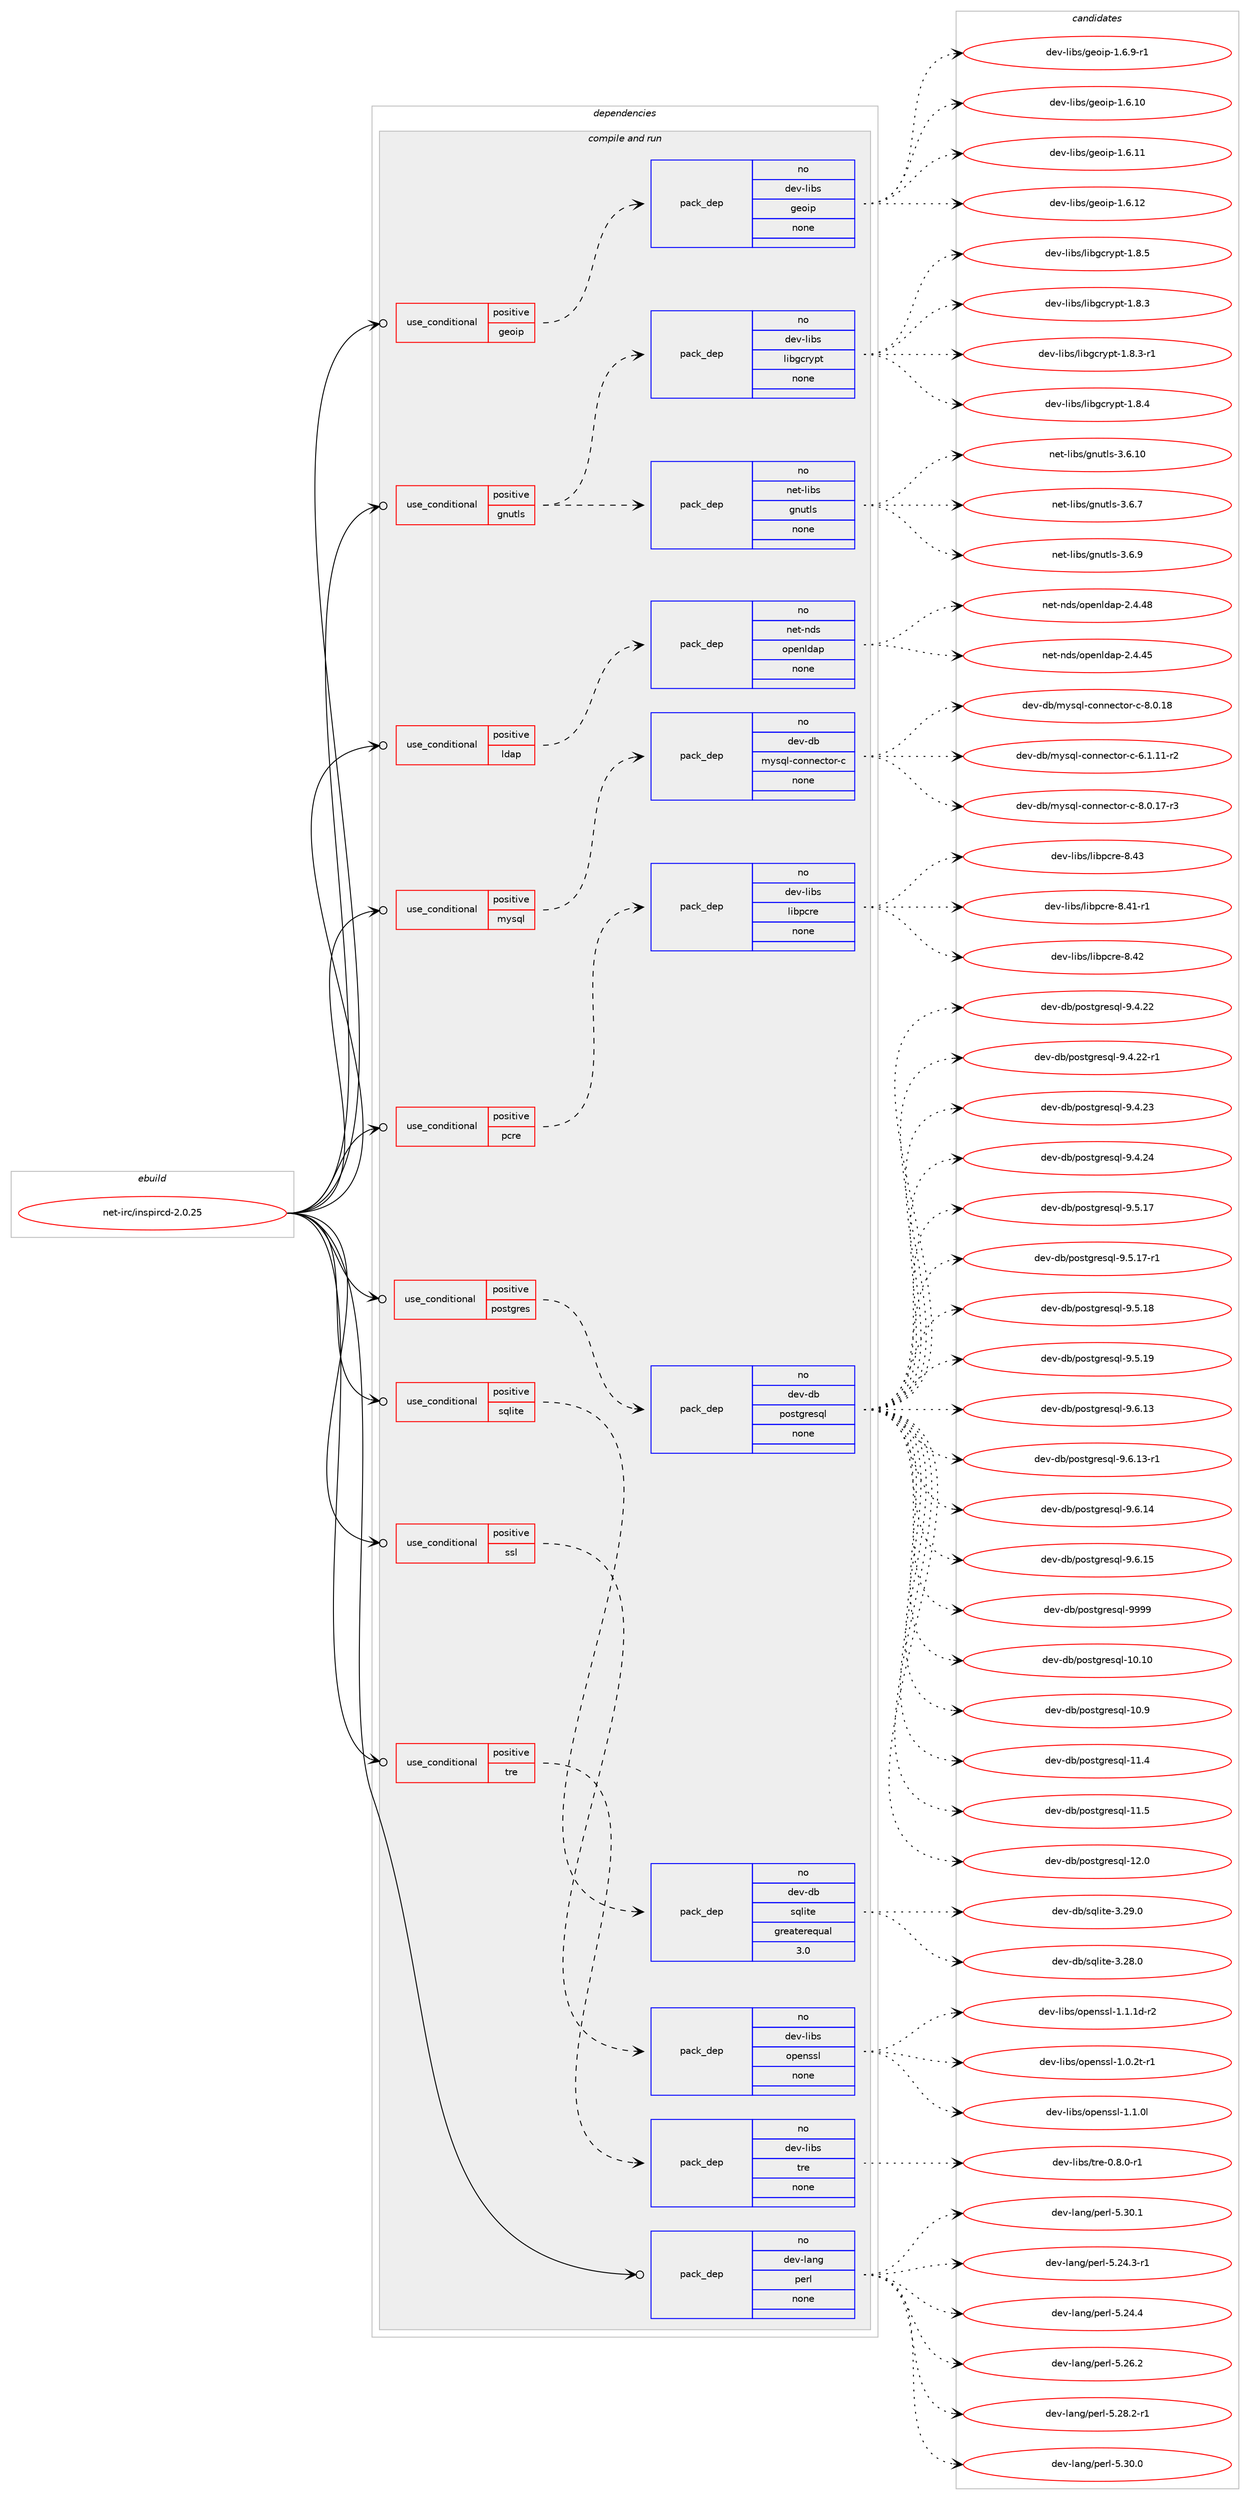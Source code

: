 digraph prolog {

# *************
# Graph options
# *************

newrank=true;
concentrate=true;
compound=true;
graph [rankdir=LR,fontname=Helvetica,fontsize=10,ranksep=1.5];#, ranksep=2.5, nodesep=0.2];
edge  [arrowhead=vee];
node  [fontname=Helvetica,fontsize=10];

# **********
# The ebuild
# **********

subgraph cluster_leftcol {
color=gray;
rank=same;
label=<<i>ebuild</i>>;
id [label="net-irc/inspircd-2.0.25", color=red, width=4, href="../net-irc/inspircd-2.0.25.svg"];
}

# ****************
# The dependencies
# ****************

subgraph cluster_midcol {
color=gray;
label=<<i>dependencies</i>>;
subgraph cluster_compile {
fillcolor="#eeeeee";
style=filled;
label=<<i>compile</i>>;
}
subgraph cluster_compileandrun {
fillcolor="#eeeeee";
style=filled;
label=<<i>compile and run</i>>;
subgraph cond200730 {
dependency824029 [label=<<TABLE BORDER="0" CELLBORDER="1" CELLSPACING="0" CELLPADDING="4"><TR><TD ROWSPAN="3" CELLPADDING="10">use_conditional</TD></TR><TR><TD>positive</TD></TR><TR><TD>geoip</TD></TR></TABLE>>, shape=none, color=red];
subgraph pack608878 {
dependency824030 [label=<<TABLE BORDER="0" CELLBORDER="1" CELLSPACING="0" CELLPADDING="4" WIDTH="220"><TR><TD ROWSPAN="6" CELLPADDING="30">pack_dep</TD></TR><TR><TD WIDTH="110">no</TD></TR><TR><TD>dev-libs</TD></TR><TR><TD>geoip</TD></TR><TR><TD>none</TD></TR><TR><TD></TD></TR></TABLE>>, shape=none, color=blue];
}
dependency824029:e -> dependency824030:w [weight=20,style="dashed",arrowhead="vee"];
}
id:e -> dependency824029:w [weight=20,style="solid",arrowhead="odotvee"];
subgraph cond200731 {
dependency824031 [label=<<TABLE BORDER="0" CELLBORDER="1" CELLSPACING="0" CELLPADDING="4"><TR><TD ROWSPAN="3" CELLPADDING="10">use_conditional</TD></TR><TR><TD>positive</TD></TR><TR><TD>gnutls</TD></TR></TABLE>>, shape=none, color=red];
subgraph pack608879 {
dependency824032 [label=<<TABLE BORDER="0" CELLBORDER="1" CELLSPACING="0" CELLPADDING="4" WIDTH="220"><TR><TD ROWSPAN="6" CELLPADDING="30">pack_dep</TD></TR><TR><TD WIDTH="110">no</TD></TR><TR><TD>net-libs</TD></TR><TR><TD>gnutls</TD></TR><TR><TD>none</TD></TR><TR><TD></TD></TR></TABLE>>, shape=none, color=blue];
}
dependency824031:e -> dependency824032:w [weight=20,style="dashed",arrowhead="vee"];
subgraph pack608880 {
dependency824033 [label=<<TABLE BORDER="0" CELLBORDER="1" CELLSPACING="0" CELLPADDING="4" WIDTH="220"><TR><TD ROWSPAN="6" CELLPADDING="30">pack_dep</TD></TR><TR><TD WIDTH="110">no</TD></TR><TR><TD>dev-libs</TD></TR><TR><TD>libgcrypt</TD></TR><TR><TD>none</TD></TR><TR><TD></TD></TR></TABLE>>, shape=none, color=blue];
}
dependency824031:e -> dependency824033:w [weight=20,style="dashed",arrowhead="vee"];
}
id:e -> dependency824031:w [weight=20,style="solid",arrowhead="odotvee"];
subgraph cond200732 {
dependency824034 [label=<<TABLE BORDER="0" CELLBORDER="1" CELLSPACING="0" CELLPADDING="4"><TR><TD ROWSPAN="3" CELLPADDING="10">use_conditional</TD></TR><TR><TD>positive</TD></TR><TR><TD>ldap</TD></TR></TABLE>>, shape=none, color=red];
subgraph pack608881 {
dependency824035 [label=<<TABLE BORDER="0" CELLBORDER="1" CELLSPACING="0" CELLPADDING="4" WIDTH="220"><TR><TD ROWSPAN="6" CELLPADDING="30">pack_dep</TD></TR><TR><TD WIDTH="110">no</TD></TR><TR><TD>net-nds</TD></TR><TR><TD>openldap</TD></TR><TR><TD>none</TD></TR><TR><TD></TD></TR></TABLE>>, shape=none, color=blue];
}
dependency824034:e -> dependency824035:w [weight=20,style="dashed",arrowhead="vee"];
}
id:e -> dependency824034:w [weight=20,style="solid",arrowhead="odotvee"];
subgraph cond200733 {
dependency824036 [label=<<TABLE BORDER="0" CELLBORDER="1" CELLSPACING="0" CELLPADDING="4"><TR><TD ROWSPAN="3" CELLPADDING="10">use_conditional</TD></TR><TR><TD>positive</TD></TR><TR><TD>mysql</TD></TR></TABLE>>, shape=none, color=red];
subgraph pack608882 {
dependency824037 [label=<<TABLE BORDER="0" CELLBORDER="1" CELLSPACING="0" CELLPADDING="4" WIDTH="220"><TR><TD ROWSPAN="6" CELLPADDING="30">pack_dep</TD></TR><TR><TD WIDTH="110">no</TD></TR><TR><TD>dev-db</TD></TR><TR><TD>mysql-connector-c</TD></TR><TR><TD>none</TD></TR><TR><TD></TD></TR></TABLE>>, shape=none, color=blue];
}
dependency824036:e -> dependency824037:w [weight=20,style="dashed",arrowhead="vee"];
}
id:e -> dependency824036:w [weight=20,style="solid",arrowhead="odotvee"];
subgraph cond200734 {
dependency824038 [label=<<TABLE BORDER="0" CELLBORDER="1" CELLSPACING="0" CELLPADDING="4"><TR><TD ROWSPAN="3" CELLPADDING="10">use_conditional</TD></TR><TR><TD>positive</TD></TR><TR><TD>pcre</TD></TR></TABLE>>, shape=none, color=red];
subgraph pack608883 {
dependency824039 [label=<<TABLE BORDER="0" CELLBORDER="1" CELLSPACING="0" CELLPADDING="4" WIDTH="220"><TR><TD ROWSPAN="6" CELLPADDING="30">pack_dep</TD></TR><TR><TD WIDTH="110">no</TD></TR><TR><TD>dev-libs</TD></TR><TR><TD>libpcre</TD></TR><TR><TD>none</TD></TR><TR><TD></TD></TR></TABLE>>, shape=none, color=blue];
}
dependency824038:e -> dependency824039:w [weight=20,style="dashed",arrowhead="vee"];
}
id:e -> dependency824038:w [weight=20,style="solid",arrowhead="odotvee"];
subgraph cond200735 {
dependency824040 [label=<<TABLE BORDER="0" CELLBORDER="1" CELLSPACING="0" CELLPADDING="4"><TR><TD ROWSPAN="3" CELLPADDING="10">use_conditional</TD></TR><TR><TD>positive</TD></TR><TR><TD>postgres</TD></TR></TABLE>>, shape=none, color=red];
subgraph pack608884 {
dependency824041 [label=<<TABLE BORDER="0" CELLBORDER="1" CELLSPACING="0" CELLPADDING="4" WIDTH="220"><TR><TD ROWSPAN="6" CELLPADDING="30">pack_dep</TD></TR><TR><TD WIDTH="110">no</TD></TR><TR><TD>dev-db</TD></TR><TR><TD>postgresql</TD></TR><TR><TD>none</TD></TR><TR><TD></TD></TR></TABLE>>, shape=none, color=blue];
}
dependency824040:e -> dependency824041:w [weight=20,style="dashed",arrowhead="vee"];
}
id:e -> dependency824040:w [weight=20,style="solid",arrowhead="odotvee"];
subgraph cond200736 {
dependency824042 [label=<<TABLE BORDER="0" CELLBORDER="1" CELLSPACING="0" CELLPADDING="4"><TR><TD ROWSPAN="3" CELLPADDING="10">use_conditional</TD></TR><TR><TD>positive</TD></TR><TR><TD>sqlite</TD></TR></TABLE>>, shape=none, color=red];
subgraph pack608885 {
dependency824043 [label=<<TABLE BORDER="0" CELLBORDER="1" CELLSPACING="0" CELLPADDING="4" WIDTH="220"><TR><TD ROWSPAN="6" CELLPADDING="30">pack_dep</TD></TR><TR><TD WIDTH="110">no</TD></TR><TR><TD>dev-db</TD></TR><TR><TD>sqlite</TD></TR><TR><TD>greaterequal</TD></TR><TR><TD>3.0</TD></TR></TABLE>>, shape=none, color=blue];
}
dependency824042:e -> dependency824043:w [weight=20,style="dashed",arrowhead="vee"];
}
id:e -> dependency824042:w [weight=20,style="solid",arrowhead="odotvee"];
subgraph cond200737 {
dependency824044 [label=<<TABLE BORDER="0" CELLBORDER="1" CELLSPACING="0" CELLPADDING="4"><TR><TD ROWSPAN="3" CELLPADDING="10">use_conditional</TD></TR><TR><TD>positive</TD></TR><TR><TD>ssl</TD></TR></TABLE>>, shape=none, color=red];
subgraph pack608886 {
dependency824045 [label=<<TABLE BORDER="0" CELLBORDER="1" CELLSPACING="0" CELLPADDING="4" WIDTH="220"><TR><TD ROWSPAN="6" CELLPADDING="30">pack_dep</TD></TR><TR><TD WIDTH="110">no</TD></TR><TR><TD>dev-libs</TD></TR><TR><TD>openssl</TD></TR><TR><TD>none</TD></TR><TR><TD></TD></TR></TABLE>>, shape=none, color=blue];
}
dependency824044:e -> dependency824045:w [weight=20,style="dashed",arrowhead="vee"];
}
id:e -> dependency824044:w [weight=20,style="solid",arrowhead="odotvee"];
subgraph cond200738 {
dependency824046 [label=<<TABLE BORDER="0" CELLBORDER="1" CELLSPACING="0" CELLPADDING="4"><TR><TD ROWSPAN="3" CELLPADDING="10">use_conditional</TD></TR><TR><TD>positive</TD></TR><TR><TD>tre</TD></TR></TABLE>>, shape=none, color=red];
subgraph pack608887 {
dependency824047 [label=<<TABLE BORDER="0" CELLBORDER="1" CELLSPACING="0" CELLPADDING="4" WIDTH="220"><TR><TD ROWSPAN="6" CELLPADDING="30">pack_dep</TD></TR><TR><TD WIDTH="110">no</TD></TR><TR><TD>dev-libs</TD></TR><TR><TD>tre</TD></TR><TR><TD>none</TD></TR><TR><TD></TD></TR></TABLE>>, shape=none, color=blue];
}
dependency824046:e -> dependency824047:w [weight=20,style="dashed",arrowhead="vee"];
}
id:e -> dependency824046:w [weight=20,style="solid",arrowhead="odotvee"];
subgraph pack608888 {
dependency824048 [label=<<TABLE BORDER="0" CELLBORDER="1" CELLSPACING="0" CELLPADDING="4" WIDTH="220"><TR><TD ROWSPAN="6" CELLPADDING="30">pack_dep</TD></TR><TR><TD WIDTH="110">no</TD></TR><TR><TD>dev-lang</TD></TR><TR><TD>perl</TD></TR><TR><TD>none</TD></TR><TR><TD></TD></TR></TABLE>>, shape=none, color=blue];
}
id:e -> dependency824048:w [weight=20,style="solid",arrowhead="odotvee"];
}
subgraph cluster_run {
fillcolor="#eeeeee";
style=filled;
label=<<i>run</i>>;
}
}

# **************
# The candidates
# **************

subgraph cluster_choices {
rank=same;
color=gray;
label=<<i>candidates</i>>;

subgraph choice608878 {
color=black;
nodesep=1;
choice10010111845108105981154710310111110511245494654464948 [label="dev-libs/geoip-1.6.10", color=red, width=4,href="../dev-libs/geoip-1.6.10.svg"];
choice10010111845108105981154710310111110511245494654464949 [label="dev-libs/geoip-1.6.11", color=red, width=4,href="../dev-libs/geoip-1.6.11.svg"];
choice10010111845108105981154710310111110511245494654464950 [label="dev-libs/geoip-1.6.12", color=red, width=4,href="../dev-libs/geoip-1.6.12.svg"];
choice1001011184510810598115471031011111051124549465446574511449 [label="dev-libs/geoip-1.6.9-r1", color=red, width=4,href="../dev-libs/geoip-1.6.9-r1.svg"];
dependency824030:e -> choice10010111845108105981154710310111110511245494654464948:w [style=dotted,weight="100"];
dependency824030:e -> choice10010111845108105981154710310111110511245494654464949:w [style=dotted,weight="100"];
dependency824030:e -> choice10010111845108105981154710310111110511245494654464950:w [style=dotted,weight="100"];
dependency824030:e -> choice1001011184510810598115471031011111051124549465446574511449:w [style=dotted,weight="100"];
}
subgraph choice608879 {
color=black;
nodesep=1;
choice11010111645108105981154710311011711610811545514654464948 [label="net-libs/gnutls-3.6.10", color=red, width=4,href="../net-libs/gnutls-3.6.10.svg"];
choice110101116451081059811547103110117116108115455146544655 [label="net-libs/gnutls-3.6.7", color=red, width=4,href="../net-libs/gnutls-3.6.7.svg"];
choice110101116451081059811547103110117116108115455146544657 [label="net-libs/gnutls-3.6.9", color=red, width=4,href="../net-libs/gnutls-3.6.9.svg"];
dependency824032:e -> choice11010111645108105981154710311011711610811545514654464948:w [style=dotted,weight="100"];
dependency824032:e -> choice110101116451081059811547103110117116108115455146544655:w [style=dotted,weight="100"];
dependency824032:e -> choice110101116451081059811547103110117116108115455146544657:w [style=dotted,weight="100"];
}
subgraph choice608880 {
color=black;
nodesep=1;
choice1001011184510810598115471081059810399114121112116454946564651 [label="dev-libs/libgcrypt-1.8.3", color=red, width=4,href="../dev-libs/libgcrypt-1.8.3.svg"];
choice10010111845108105981154710810598103991141211121164549465646514511449 [label="dev-libs/libgcrypt-1.8.3-r1", color=red, width=4,href="../dev-libs/libgcrypt-1.8.3-r1.svg"];
choice1001011184510810598115471081059810399114121112116454946564652 [label="dev-libs/libgcrypt-1.8.4", color=red, width=4,href="../dev-libs/libgcrypt-1.8.4.svg"];
choice1001011184510810598115471081059810399114121112116454946564653 [label="dev-libs/libgcrypt-1.8.5", color=red, width=4,href="../dev-libs/libgcrypt-1.8.5.svg"];
dependency824033:e -> choice1001011184510810598115471081059810399114121112116454946564651:w [style=dotted,weight="100"];
dependency824033:e -> choice10010111845108105981154710810598103991141211121164549465646514511449:w [style=dotted,weight="100"];
dependency824033:e -> choice1001011184510810598115471081059810399114121112116454946564652:w [style=dotted,weight="100"];
dependency824033:e -> choice1001011184510810598115471081059810399114121112116454946564653:w [style=dotted,weight="100"];
}
subgraph choice608881 {
color=black;
nodesep=1;
choice11010111645110100115471111121011101081009711245504652465253 [label="net-nds/openldap-2.4.45", color=red, width=4,href="../net-nds/openldap-2.4.45.svg"];
choice11010111645110100115471111121011101081009711245504652465256 [label="net-nds/openldap-2.4.48", color=red, width=4,href="../net-nds/openldap-2.4.48.svg"];
dependency824035:e -> choice11010111645110100115471111121011101081009711245504652465253:w [style=dotted,weight="100"];
dependency824035:e -> choice11010111645110100115471111121011101081009711245504652465256:w [style=dotted,weight="100"];
}
subgraph choice608882 {
color=black;
nodesep=1;
choice1001011184510098471091211151131084599111110110101991161111144599455446494649494511450 [label="dev-db/mysql-connector-c-6.1.11-r2", color=red, width=4,href="../dev-db/mysql-connector-c-6.1.11-r2.svg"];
choice1001011184510098471091211151131084599111110110101991161111144599455646484649554511451 [label="dev-db/mysql-connector-c-8.0.17-r3", color=red, width=4,href="../dev-db/mysql-connector-c-8.0.17-r3.svg"];
choice100101118451009847109121115113108459911111011010199116111114459945564648464956 [label="dev-db/mysql-connector-c-8.0.18", color=red, width=4,href="../dev-db/mysql-connector-c-8.0.18.svg"];
dependency824037:e -> choice1001011184510098471091211151131084599111110110101991161111144599455446494649494511450:w [style=dotted,weight="100"];
dependency824037:e -> choice1001011184510098471091211151131084599111110110101991161111144599455646484649554511451:w [style=dotted,weight="100"];
dependency824037:e -> choice100101118451009847109121115113108459911111011010199116111114459945564648464956:w [style=dotted,weight="100"];
}
subgraph choice608883 {
color=black;
nodesep=1;
choice100101118451081059811547108105981129911410145564652494511449 [label="dev-libs/libpcre-8.41-r1", color=red, width=4,href="../dev-libs/libpcre-8.41-r1.svg"];
choice10010111845108105981154710810598112991141014556465250 [label="dev-libs/libpcre-8.42", color=red, width=4,href="../dev-libs/libpcre-8.42.svg"];
choice10010111845108105981154710810598112991141014556465251 [label="dev-libs/libpcre-8.43", color=red, width=4,href="../dev-libs/libpcre-8.43.svg"];
dependency824039:e -> choice100101118451081059811547108105981129911410145564652494511449:w [style=dotted,weight="100"];
dependency824039:e -> choice10010111845108105981154710810598112991141014556465250:w [style=dotted,weight="100"];
dependency824039:e -> choice10010111845108105981154710810598112991141014556465251:w [style=dotted,weight="100"];
}
subgraph choice608884 {
color=black;
nodesep=1;
choice100101118451009847112111115116103114101115113108454948464948 [label="dev-db/postgresql-10.10", color=red, width=4,href="../dev-db/postgresql-10.10.svg"];
choice1001011184510098471121111151161031141011151131084549484657 [label="dev-db/postgresql-10.9", color=red, width=4,href="../dev-db/postgresql-10.9.svg"];
choice1001011184510098471121111151161031141011151131084549494652 [label="dev-db/postgresql-11.4", color=red, width=4,href="../dev-db/postgresql-11.4.svg"];
choice1001011184510098471121111151161031141011151131084549494653 [label="dev-db/postgresql-11.5", color=red, width=4,href="../dev-db/postgresql-11.5.svg"];
choice1001011184510098471121111151161031141011151131084549504648 [label="dev-db/postgresql-12.0", color=red, width=4,href="../dev-db/postgresql-12.0.svg"];
choice10010111845100984711211111511610311410111511310845574652465050 [label="dev-db/postgresql-9.4.22", color=red, width=4,href="../dev-db/postgresql-9.4.22.svg"];
choice100101118451009847112111115116103114101115113108455746524650504511449 [label="dev-db/postgresql-9.4.22-r1", color=red, width=4,href="../dev-db/postgresql-9.4.22-r1.svg"];
choice10010111845100984711211111511610311410111511310845574652465051 [label="dev-db/postgresql-9.4.23", color=red, width=4,href="../dev-db/postgresql-9.4.23.svg"];
choice10010111845100984711211111511610311410111511310845574652465052 [label="dev-db/postgresql-9.4.24", color=red, width=4,href="../dev-db/postgresql-9.4.24.svg"];
choice10010111845100984711211111511610311410111511310845574653464955 [label="dev-db/postgresql-9.5.17", color=red, width=4,href="../dev-db/postgresql-9.5.17.svg"];
choice100101118451009847112111115116103114101115113108455746534649554511449 [label="dev-db/postgresql-9.5.17-r1", color=red, width=4,href="../dev-db/postgresql-9.5.17-r1.svg"];
choice10010111845100984711211111511610311410111511310845574653464956 [label="dev-db/postgresql-9.5.18", color=red, width=4,href="../dev-db/postgresql-9.5.18.svg"];
choice10010111845100984711211111511610311410111511310845574653464957 [label="dev-db/postgresql-9.5.19", color=red, width=4,href="../dev-db/postgresql-9.5.19.svg"];
choice10010111845100984711211111511610311410111511310845574654464951 [label="dev-db/postgresql-9.6.13", color=red, width=4,href="../dev-db/postgresql-9.6.13.svg"];
choice100101118451009847112111115116103114101115113108455746544649514511449 [label="dev-db/postgresql-9.6.13-r1", color=red, width=4,href="../dev-db/postgresql-9.6.13-r1.svg"];
choice10010111845100984711211111511610311410111511310845574654464952 [label="dev-db/postgresql-9.6.14", color=red, width=4,href="../dev-db/postgresql-9.6.14.svg"];
choice10010111845100984711211111511610311410111511310845574654464953 [label="dev-db/postgresql-9.6.15", color=red, width=4,href="../dev-db/postgresql-9.6.15.svg"];
choice1001011184510098471121111151161031141011151131084557575757 [label="dev-db/postgresql-9999", color=red, width=4,href="../dev-db/postgresql-9999.svg"];
dependency824041:e -> choice100101118451009847112111115116103114101115113108454948464948:w [style=dotted,weight="100"];
dependency824041:e -> choice1001011184510098471121111151161031141011151131084549484657:w [style=dotted,weight="100"];
dependency824041:e -> choice1001011184510098471121111151161031141011151131084549494652:w [style=dotted,weight="100"];
dependency824041:e -> choice1001011184510098471121111151161031141011151131084549494653:w [style=dotted,weight="100"];
dependency824041:e -> choice1001011184510098471121111151161031141011151131084549504648:w [style=dotted,weight="100"];
dependency824041:e -> choice10010111845100984711211111511610311410111511310845574652465050:w [style=dotted,weight="100"];
dependency824041:e -> choice100101118451009847112111115116103114101115113108455746524650504511449:w [style=dotted,weight="100"];
dependency824041:e -> choice10010111845100984711211111511610311410111511310845574652465051:w [style=dotted,weight="100"];
dependency824041:e -> choice10010111845100984711211111511610311410111511310845574652465052:w [style=dotted,weight="100"];
dependency824041:e -> choice10010111845100984711211111511610311410111511310845574653464955:w [style=dotted,weight="100"];
dependency824041:e -> choice100101118451009847112111115116103114101115113108455746534649554511449:w [style=dotted,weight="100"];
dependency824041:e -> choice10010111845100984711211111511610311410111511310845574653464956:w [style=dotted,weight="100"];
dependency824041:e -> choice10010111845100984711211111511610311410111511310845574653464957:w [style=dotted,weight="100"];
dependency824041:e -> choice10010111845100984711211111511610311410111511310845574654464951:w [style=dotted,weight="100"];
dependency824041:e -> choice100101118451009847112111115116103114101115113108455746544649514511449:w [style=dotted,weight="100"];
dependency824041:e -> choice10010111845100984711211111511610311410111511310845574654464952:w [style=dotted,weight="100"];
dependency824041:e -> choice10010111845100984711211111511610311410111511310845574654464953:w [style=dotted,weight="100"];
dependency824041:e -> choice1001011184510098471121111151161031141011151131084557575757:w [style=dotted,weight="100"];
}
subgraph choice608885 {
color=black;
nodesep=1;
choice10010111845100984711511310810511610145514650564648 [label="dev-db/sqlite-3.28.0", color=red, width=4,href="../dev-db/sqlite-3.28.0.svg"];
choice10010111845100984711511310810511610145514650574648 [label="dev-db/sqlite-3.29.0", color=red, width=4,href="../dev-db/sqlite-3.29.0.svg"];
dependency824043:e -> choice10010111845100984711511310810511610145514650564648:w [style=dotted,weight="100"];
dependency824043:e -> choice10010111845100984711511310810511610145514650574648:w [style=dotted,weight="100"];
}
subgraph choice608886 {
color=black;
nodesep=1;
choice1001011184510810598115471111121011101151151084549464846501164511449 [label="dev-libs/openssl-1.0.2t-r1", color=red, width=4,href="../dev-libs/openssl-1.0.2t-r1.svg"];
choice100101118451081059811547111112101110115115108454946494648108 [label="dev-libs/openssl-1.1.0l", color=red, width=4,href="../dev-libs/openssl-1.1.0l.svg"];
choice1001011184510810598115471111121011101151151084549464946491004511450 [label="dev-libs/openssl-1.1.1d-r2", color=red, width=4,href="../dev-libs/openssl-1.1.1d-r2.svg"];
dependency824045:e -> choice1001011184510810598115471111121011101151151084549464846501164511449:w [style=dotted,weight="100"];
dependency824045:e -> choice100101118451081059811547111112101110115115108454946494648108:w [style=dotted,weight="100"];
dependency824045:e -> choice1001011184510810598115471111121011101151151084549464946491004511450:w [style=dotted,weight="100"];
}
subgraph choice608887 {
color=black;
nodesep=1;
choice1001011184510810598115471161141014548465646484511449 [label="dev-libs/tre-0.8.0-r1", color=red, width=4,href="../dev-libs/tre-0.8.0-r1.svg"];
dependency824047:e -> choice1001011184510810598115471161141014548465646484511449:w [style=dotted,weight="100"];
}
subgraph choice608888 {
color=black;
nodesep=1;
choice100101118451089711010347112101114108455346505246514511449 [label="dev-lang/perl-5.24.3-r1", color=red, width=4,href="../dev-lang/perl-5.24.3-r1.svg"];
choice10010111845108971101034711210111410845534650524652 [label="dev-lang/perl-5.24.4", color=red, width=4,href="../dev-lang/perl-5.24.4.svg"];
choice10010111845108971101034711210111410845534650544650 [label="dev-lang/perl-5.26.2", color=red, width=4,href="../dev-lang/perl-5.26.2.svg"];
choice100101118451089711010347112101114108455346505646504511449 [label="dev-lang/perl-5.28.2-r1", color=red, width=4,href="../dev-lang/perl-5.28.2-r1.svg"];
choice10010111845108971101034711210111410845534651484648 [label="dev-lang/perl-5.30.0", color=red, width=4,href="../dev-lang/perl-5.30.0.svg"];
choice10010111845108971101034711210111410845534651484649 [label="dev-lang/perl-5.30.1", color=red, width=4,href="../dev-lang/perl-5.30.1.svg"];
dependency824048:e -> choice100101118451089711010347112101114108455346505246514511449:w [style=dotted,weight="100"];
dependency824048:e -> choice10010111845108971101034711210111410845534650524652:w [style=dotted,weight="100"];
dependency824048:e -> choice10010111845108971101034711210111410845534650544650:w [style=dotted,weight="100"];
dependency824048:e -> choice100101118451089711010347112101114108455346505646504511449:w [style=dotted,weight="100"];
dependency824048:e -> choice10010111845108971101034711210111410845534651484648:w [style=dotted,weight="100"];
dependency824048:e -> choice10010111845108971101034711210111410845534651484649:w [style=dotted,weight="100"];
}
}

}
